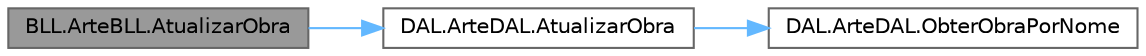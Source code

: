 digraph "BLL.ArteBLL.AtualizarObra"
{
 // LATEX_PDF_SIZE
  bgcolor="transparent";
  edge [fontname=Helvetica,fontsize=10,labelfontname=Helvetica,labelfontsize=10];
  node [fontname=Helvetica,fontsize=10,shape=box,height=0.2,width=0.4];
  rankdir="LR";
  Node1 [id="Node000001",label="BLL.ArteBLL.AtualizarObra",height=0.2,width=0.4,color="gray40", fillcolor="grey60", style="filled", fontcolor="black",tooltip="Atualiza um objeto de arte existente com novas informações."];
  Node1 -> Node2 [id="edge1_Node000001_Node000002",color="steelblue1",style="solid",tooltip=" "];
  Node2 [id="Node000002",label="DAL.ArteDAL.AtualizarObra",height=0.2,width=0.4,color="grey40", fillcolor="white", style="filled",URL="$class_d_a_l_1_1_arte_d_a_l.html#a6aec82c19ed584426ae002ce472a55dc",tooltip="Atualiza uma obra de arte existente com novas informações."];
  Node2 -> Node3 [id="edge2_Node000002_Node000003",color="steelblue1",style="solid",tooltip=" "];
  Node3 [id="Node000003",label="DAL.ArteDAL.ObterObraPorNome",height=0.2,width=0.4,color="grey40", fillcolor="white", style="filled",URL="$class_d_a_l_1_1_arte_d_a_l.html#aec45f28579bb75940bca73727843a726",tooltip="Obtém uma obra de arte pelo seu nome."];
}
